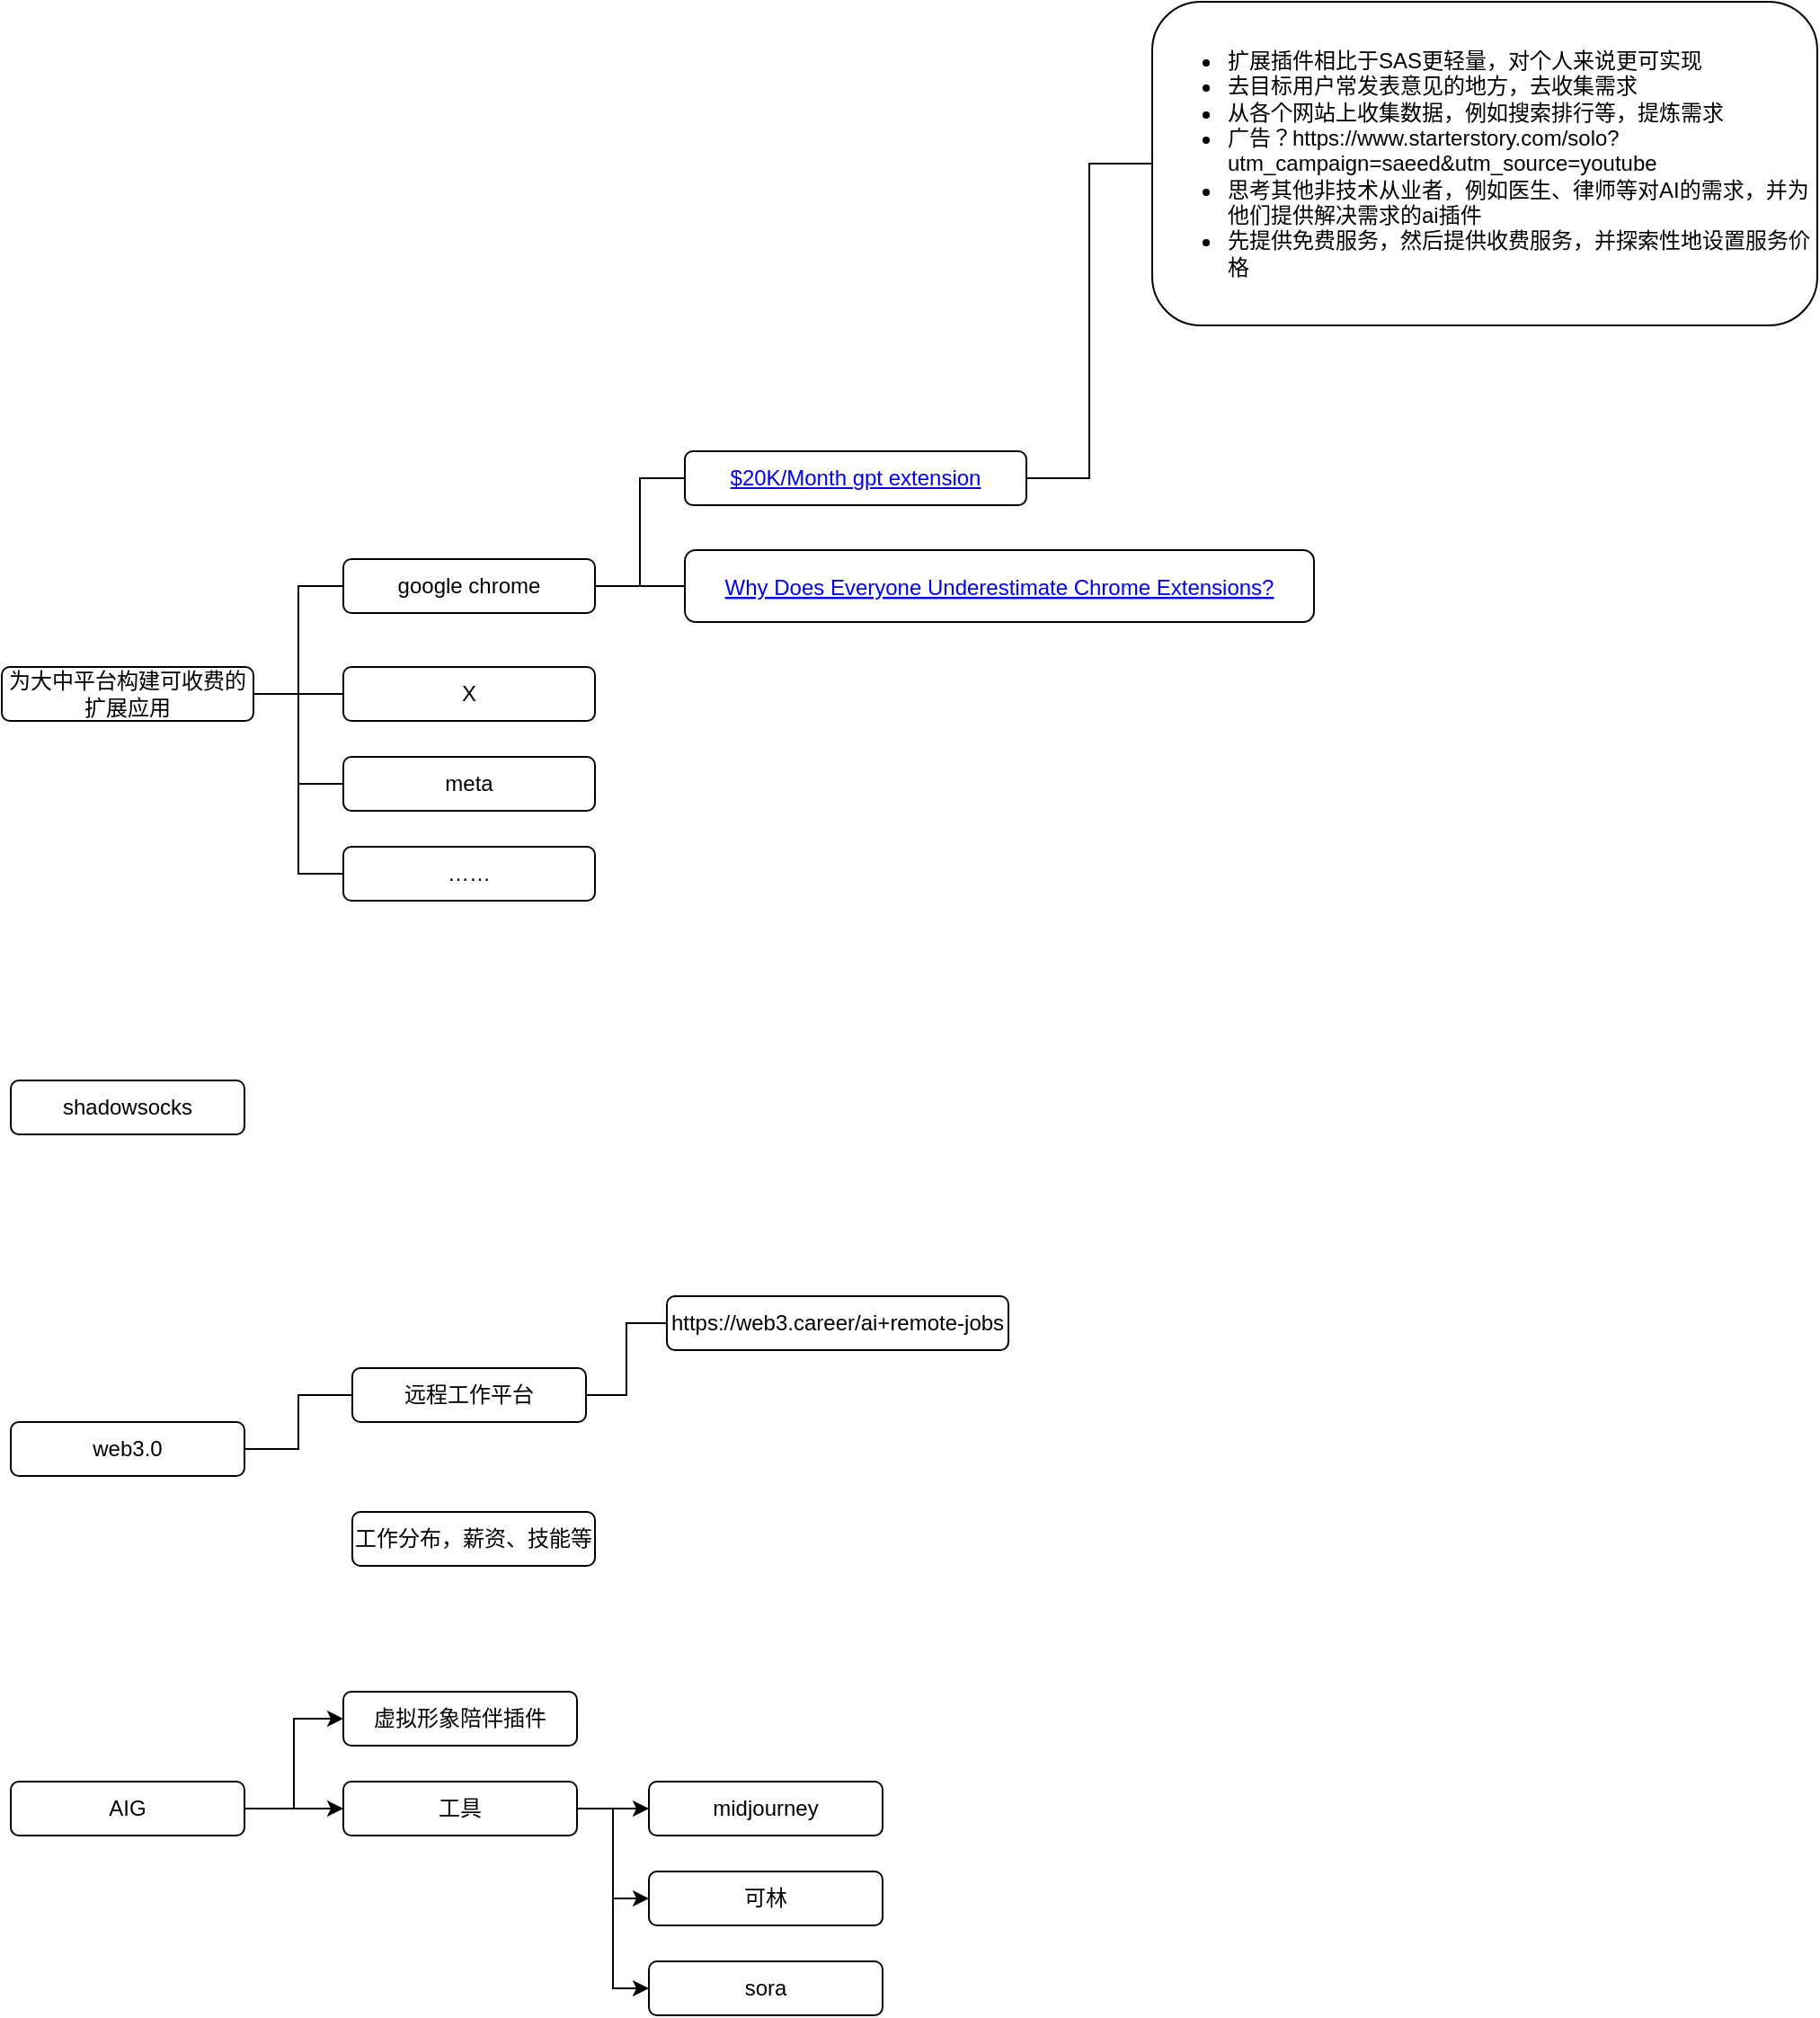 <mxfile version="26.0.5">
  <diagram name="第 1 页" id="251uv5qzhBT_Lm49wtqx">
    <mxGraphModel dx="1923" dy="1852" grid="1" gridSize="10" guides="1" tooltips="1" connect="1" arrows="1" fold="1" page="1" pageScale="1" pageWidth="827" pageHeight="1169" math="0" shadow="0">
      <root>
        <mxCell id="0" />
        <mxCell id="1" parent="0" />
        <mxCell id="6i76icMNui67whsrPmrU-4" style="edgeStyle=orthogonalEdgeStyle;rounded=0;orthogonalLoop=1;jettySize=auto;html=1;verticalAlign=bottom;endArrow=none;endFill=0;" parent="1" source="h5kKYo-_dhXHsnKXQvqF-1" target="6i76icMNui67whsrPmrU-3" edge="1">
          <mxGeometry relative="1" as="geometry" />
        </mxCell>
        <mxCell id="h5kKYo-_dhXHsnKXQvqF-1" value="google chrome" style="rounded=1;whiteSpace=wrap;html=1;" parent="1" vertex="1">
          <mxGeometry x="150" y="190" width="140" height="30" as="geometry" />
        </mxCell>
        <mxCell id="h5kKYo-_dhXHsnKXQvqF-4" style="edgeStyle=orthogonalEdgeStyle;rounded=0;orthogonalLoop=1;jettySize=auto;html=1;entryX=1;entryY=0.5;entryDx=0;entryDy=0;endArrow=none;endFill=0;" parent="1" source="h5kKYo-_dhXHsnKXQvqF-3" target="h5kKYo-_dhXHsnKXQvqF-1" edge="1">
          <mxGeometry relative="1" as="geometry" />
        </mxCell>
        <mxCell id="h5kKYo-_dhXHsnKXQvqF-20" style="edgeStyle=orthogonalEdgeStyle;rounded=0;orthogonalLoop=1;jettySize=auto;html=1;entryX=0;entryY=0.5;entryDx=0;entryDy=0;endArrow=none;endFill=0;" parent="1" source="h5kKYo-_dhXHsnKXQvqF-3" target="h5kKYo-_dhXHsnKXQvqF-19" edge="1">
          <mxGeometry relative="1" as="geometry" />
        </mxCell>
        <mxCell id="h5kKYo-_dhXHsnKXQvqF-3" value="&lt;a href=&quot;https://www.youtube.com/watch?v=ty9ZcimL6VE&quot;&gt;$20K/Month gpt extension&lt;/a&gt;" style="rounded=1;whiteSpace=wrap;html=1;" parent="1" vertex="1">
          <mxGeometry x="340" y="130" width="190" height="30" as="geometry" />
        </mxCell>
        <mxCell id="h5kKYo-_dhXHsnKXQvqF-6" style="edgeStyle=orthogonalEdgeStyle;rounded=0;orthogonalLoop=1;jettySize=auto;html=1;entryX=0;entryY=0.5;entryDx=0;entryDy=0;endArrow=none;endFill=0;" parent="1" source="h5kKYo-_dhXHsnKXQvqF-5" target="h5kKYo-_dhXHsnKXQvqF-1" edge="1">
          <mxGeometry relative="1" as="geometry" />
        </mxCell>
        <mxCell id="h5kKYo-_dhXHsnKXQvqF-8" style="edgeStyle=orthogonalEdgeStyle;rounded=0;orthogonalLoop=1;jettySize=auto;html=1;entryX=0;entryY=0.5;entryDx=0;entryDy=0;endArrow=none;endFill=0;" parent="1" source="h5kKYo-_dhXHsnKXQvqF-5" target="h5kKYo-_dhXHsnKXQvqF-7" edge="1">
          <mxGeometry relative="1" as="geometry" />
        </mxCell>
        <mxCell id="h5kKYo-_dhXHsnKXQvqF-11" style="edgeStyle=orthogonalEdgeStyle;rounded=0;orthogonalLoop=1;jettySize=auto;html=1;entryX=0;entryY=0.5;entryDx=0;entryDy=0;endArrow=none;endFill=0;" parent="1" source="h5kKYo-_dhXHsnKXQvqF-5" target="h5kKYo-_dhXHsnKXQvqF-9" edge="1">
          <mxGeometry relative="1" as="geometry" />
        </mxCell>
        <mxCell id="h5kKYo-_dhXHsnKXQvqF-12" style="edgeStyle=orthogonalEdgeStyle;rounded=0;orthogonalLoop=1;jettySize=auto;html=1;entryX=0;entryY=0.5;entryDx=0;entryDy=0;endArrow=none;endFill=0;" parent="1" source="h5kKYo-_dhXHsnKXQvqF-5" target="h5kKYo-_dhXHsnKXQvqF-10" edge="1">
          <mxGeometry relative="1" as="geometry" />
        </mxCell>
        <mxCell id="h5kKYo-_dhXHsnKXQvqF-5" value="为大中平台构建可收费的扩展应用" style="rounded=1;whiteSpace=wrap;html=1;" parent="1" vertex="1">
          <mxGeometry x="-40" y="250" width="140" height="30" as="geometry" />
        </mxCell>
        <mxCell id="h5kKYo-_dhXHsnKXQvqF-7" value="X" style="rounded=1;whiteSpace=wrap;html=1;" parent="1" vertex="1">
          <mxGeometry x="150" y="250" width="140" height="30" as="geometry" />
        </mxCell>
        <mxCell id="h5kKYo-_dhXHsnKXQvqF-9" value="meta" style="rounded=1;whiteSpace=wrap;html=1;" parent="1" vertex="1">
          <mxGeometry x="150" y="300" width="140" height="30" as="geometry" />
        </mxCell>
        <mxCell id="h5kKYo-_dhXHsnKXQvqF-10" value="……" style="rounded=1;whiteSpace=wrap;html=1;" parent="1" vertex="1">
          <mxGeometry x="150" y="350" width="140" height="30" as="geometry" />
        </mxCell>
        <mxCell id="h5kKYo-_dhXHsnKXQvqF-19" value="&lt;ul&gt;&lt;li&gt;扩展插件相比于SAS更轻量，对个人来说更可实现&lt;/li&gt;&lt;li style=&quot;&quot;&gt;去目标用户常发表意见的地方，去收集需求&lt;/li&gt;&lt;li style=&quot;&quot;&gt;从各个网站上收集数据，例如搜索排行等，提炼需求&lt;/li&gt;&lt;li style=&quot;&quot;&gt;广告？https://www.starterstory.com/solo?utm_campaign=saeed&amp;amp;utm_source=youtube&lt;/li&gt;&lt;li style=&quot;&quot;&gt;思考其他非技术从业者，例如医生、律师等对AI的需求，并为他们提供解决需求的ai插件&lt;/li&gt;&lt;li style=&quot;&quot;&gt;先提供免费服务，然后提供收费服务，并探索性地设置服务价格&lt;/li&gt;&lt;/ul&gt;" style="rounded=1;whiteSpace=wrap;html=1;align=left;" parent="1" vertex="1">
          <mxGeometry x="600" y="-120" width="370" height="180" as="geometry" />
        </mxCell>
        <mxCell id="hHvOTV0vm-1v4tKSAE3K-1" value="shadowsocks" style="rounded=1;whiteSpace=wrap;html=1;" parent="1" vertex="1">
          <mxGeometry x="-35" y="480" width="130" height="30" as="geometry" />
        </mxCell>
        <mxCell id="hHvOTV0vm-1v4tKSAE3K-8" style="edgeStyle=orthogonalEdgeStyle;rounded=0;orthogonalLoop=1;jettySize=auto;html=1;entryX=0;entryY=0.5;entryDx=0;entryDy=0;endArrow=none;endFill=0;" parent="1" source="hHvOTV0vm-1v4tKSAE3K-2" target="hHvOTV0vm-1v4tKSAE3K-3" edge="1">
          <mxGeometry relative="1" as="geometry" />
        </mxCell>
        <mxCell id="hHvOTV0vm-1v4tKSAE3K-2" value="web3.0" style="rounded=1;whiteSpace=wrap;html=1;" parent="1" vertex="1">
          <mxGeometry x="-35" y="670" width="130" height="30" as="geometry" />
        </mxCell>
        <mxCell id="hHvOTV0vm-1v4tKSAE3K-6" style="edgeStyle=orthogonalEdgeStyle;rounded=0;orthogonalLoop=1;jettySize=auto;html=1;entryX=0;entryY=0.5;entryDx=0;entryDy=0;endArrow=none;endFill=0;" parent="1" source="hHvOTV0vm-1v4tKSAE3K-3" target="hHvOTV0vm-1v4tKSAE3K-4" edge="1">
          <mxGeometry relative="1" as="geometry" />
        </mxCell>
        <mxCell id="hHvOTV0vm-1v4tKSAE3K-3" value="远程工作平台" style="rounded=1;whiteSpace=wrap;html=1;" parent="1" vertex="1">
          <mxGeometry x="155" y="640" width="130" height="30" as="geometry" />
        </mxCell>
        <mxCell id="hHvOTV0vm-1v4tKSAE3K-4" value="https://web3.career/ai+remote-jobs" style="rounded=1;whiteSpace=wrap;html=1;" parent="1" vertex="1">
          <mxGeometry x="330" y="600" width="190" height="30" as="geometry" />
        </mxCell>
        <mxCell id="hHvOTV0vm-1v4tKSAE3K-10" value="工作分布，薪资、技能等" style="rounded=1;whiteSpace=wrap;html=1;" parent="1" vertex="1">
          <mxGeometry x="155" y="720" width="135" height="30" as="geometry" />
        </mxCell>
        <UserObject label="Why Does Everyone Underestimate Chrome Extensions?" link="https://www.youtube.com/watch?v=8GlHhwtgjKY" id="6i76icMNui67whsrPmrU-3">
          <mxCell style="fontColor=#0000EE;fontStyle=4;rounded=1;overflow=hidden;spacing=10;" parent="1" vertex="1">
            <mxGeometry x="340" y="185" width="350" height="40" as="geometry" />
          </mxCell>
        </UserObject>
        <mxCell id="Ykgh3UqbC65jFDmVfUdG-3" style="edgeStyle=orthogonalEdgeStyle;rounded=0;orthogonalLoop=1;jettySize=auto;html=1;entryX=0;entryY=0.5;entryDx=0;entryDy=0;" edge="1" parent="1" source="Ykgh3UqbC65jFDmVfUdG-1" target="Ykgh3UqbC65jFDmVfUdG-2">
          <mxGeometry relative="1" as="geometry" />
        </mxCell>
        <mxCell id="Ykgh3UqbC65jFDmVfUdG-7" style="edgeStyle=orthogonalEdgeStyle;rounded=0;orthogonalLoop=1;jettySize=auto;html=1;entryX=0;entryY=0.5;entryDx=0;entryDy=0;" edge="1" parent="1" source="Ykgh3UqbC65jFDmVfUdG-1" target="Ykgh3UqbC65jFDmVfUdG-6">
          <mxGeometry relative="1" as="geometry" />
        </mxCell>
        <mxCell id="Ykgh3UqbC65jFDmVfUdG-1" value="AIG" style="rounded=1;whiteSpace=wrap;html=1;" vertex="1" parent="1">
          <mxGeometry x="-35" y="870" width="130" height="30" as="geometry" />
        </mxCell>
        <mxCell id="Ykgh3UqbC65jFDmVfUdG-2" value="虚拟形象陪伴插件" style="rounded=1;whiteSpace=wrap;html=1;" vertex="1" parent="1">
          <mxGeometry x="150" y="820" width="130" height="30" as="geometry" />
        </mxCell>
        <mxCell id="Ykgh3UqbC65jFDmVfUdG-10" style="edgeStyle=orthogonalEdgeStyle;rounded=0;orthogonalLoop=1;jettySize=auto;html=1;entryX=0;entryY=0.5;entryDx=0;entryDy=0;" edge="1" parent="1" source="Ykgh3UqbC65jFDmVfUdG-6" target="Ykgh3UqbC65jFDmVfUdG-8">
          <mxGeometry relative="1" as="geometry" />
        </mxCell>
        <mxCell id="Ykgh3UqbC65jFDmVfUdG-11" style="edgeStyle=orthogonalEdgeStyle;rounded=0;orthogonalLoop=1;jettySize=auto;html=1;entryX=0;entryY=0.5;entryDx=0;entryDy=0;" edge="1" parent="1" source="Ykgh3UqbC65jFDmVfUdG-6" target="Ykgh3UqbC65jFDmVfUdG-9">
          <mxGeometry relative="1" as="geometry" />
        </mxCell>
        <mxCell id="Ykgh3UqbC65jFDmVfUdG-13" style="edgeStyle=orthogonalEdgeStyle;rounded=0;orthogonalLoop=1;jettySize=auto;html=1;entryX=0;entryY=0.5;entryDx=0;entryDy=0;" edge="1" parent="1" source="Ykgh3UqbC65jFDmVfUdG-6" target="Ykgh3UqbC65jFDmVfUdG-12">
          <mxGeometry relative="1" as="geometry" />
        </mxCell>
        <mxCell id="Ykgh3UqbC65jFDmVfUdG-6" value="工具" style="rounded=1;whiteSpace=wrap;html=1;" vertex="1" parent="1">
          <mxGeometry x="150" y="870" width="130" height="30" as="geometry" />
        </mxCell>
        <mxCell id="Ykgh3UqbC65jFDmVfUdG-8" value="midjourney" style="rounded=1;whiteSpace=wrap;html=1;" vertex="1" parent="1">
          <mxGeometry x="320" y="870" width="130" height="30" as="geometry" />
        </mxCell>
        <mxCell id="Ykgh3UqbC65jFDmVfUdG-9" value="可林" style="rounded=1;whiteSpace=wrap;html=1;" vertex="1" parent="1">
          <mxGeometry x="320" y="920" width="130" height="30" as="geometry" />
        </mxCell>
        <mxCell id="Ykgh3UqbC65jFDmVfUdG-12" value="sora" style="rounded=1;whiteSpace=wrap;html=1;" vertex="1" parent="1">
          <mxGeometry x="320" y="970" width="130" height="30" as="geometry" />
        </mxCell>
      </root>
    </mxGraphModel>
  </diagram>
</mxfile>
